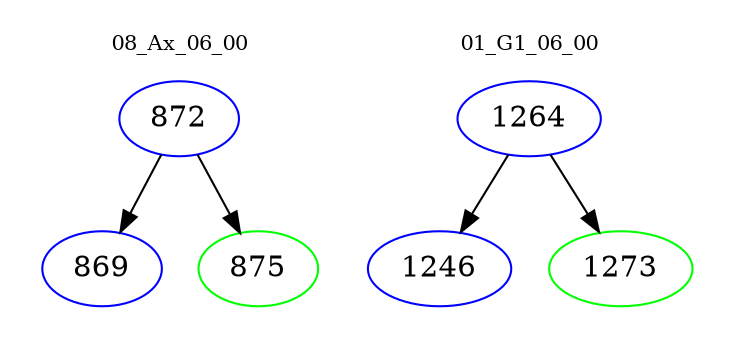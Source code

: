 digraph{
subgraph cluster_0 {
color = white
label = "08_Ax_06_00";
fontsize=10;
T0_872 [label="872", color="blue"]
T0_872 -> T0_869 [color="black"]
T0_869 [label="869", color="blue"]
T0_872 -> T0_875 [color="black"]
T0_875 [label="875", color="green"]
}
subgraph cluster_1 {
color = white
label = "01_G1_06_00";
fontsize=10;
T1_1264 [label="1264", color="blue"]
T1_1264 -> T1_1246 [color="black"]
T1_1246 [label="1246", color="blue"]
T1_1264 -> T1_1273 [color="black"]
T1_1273 [label="1273", color="green"]
}
}
